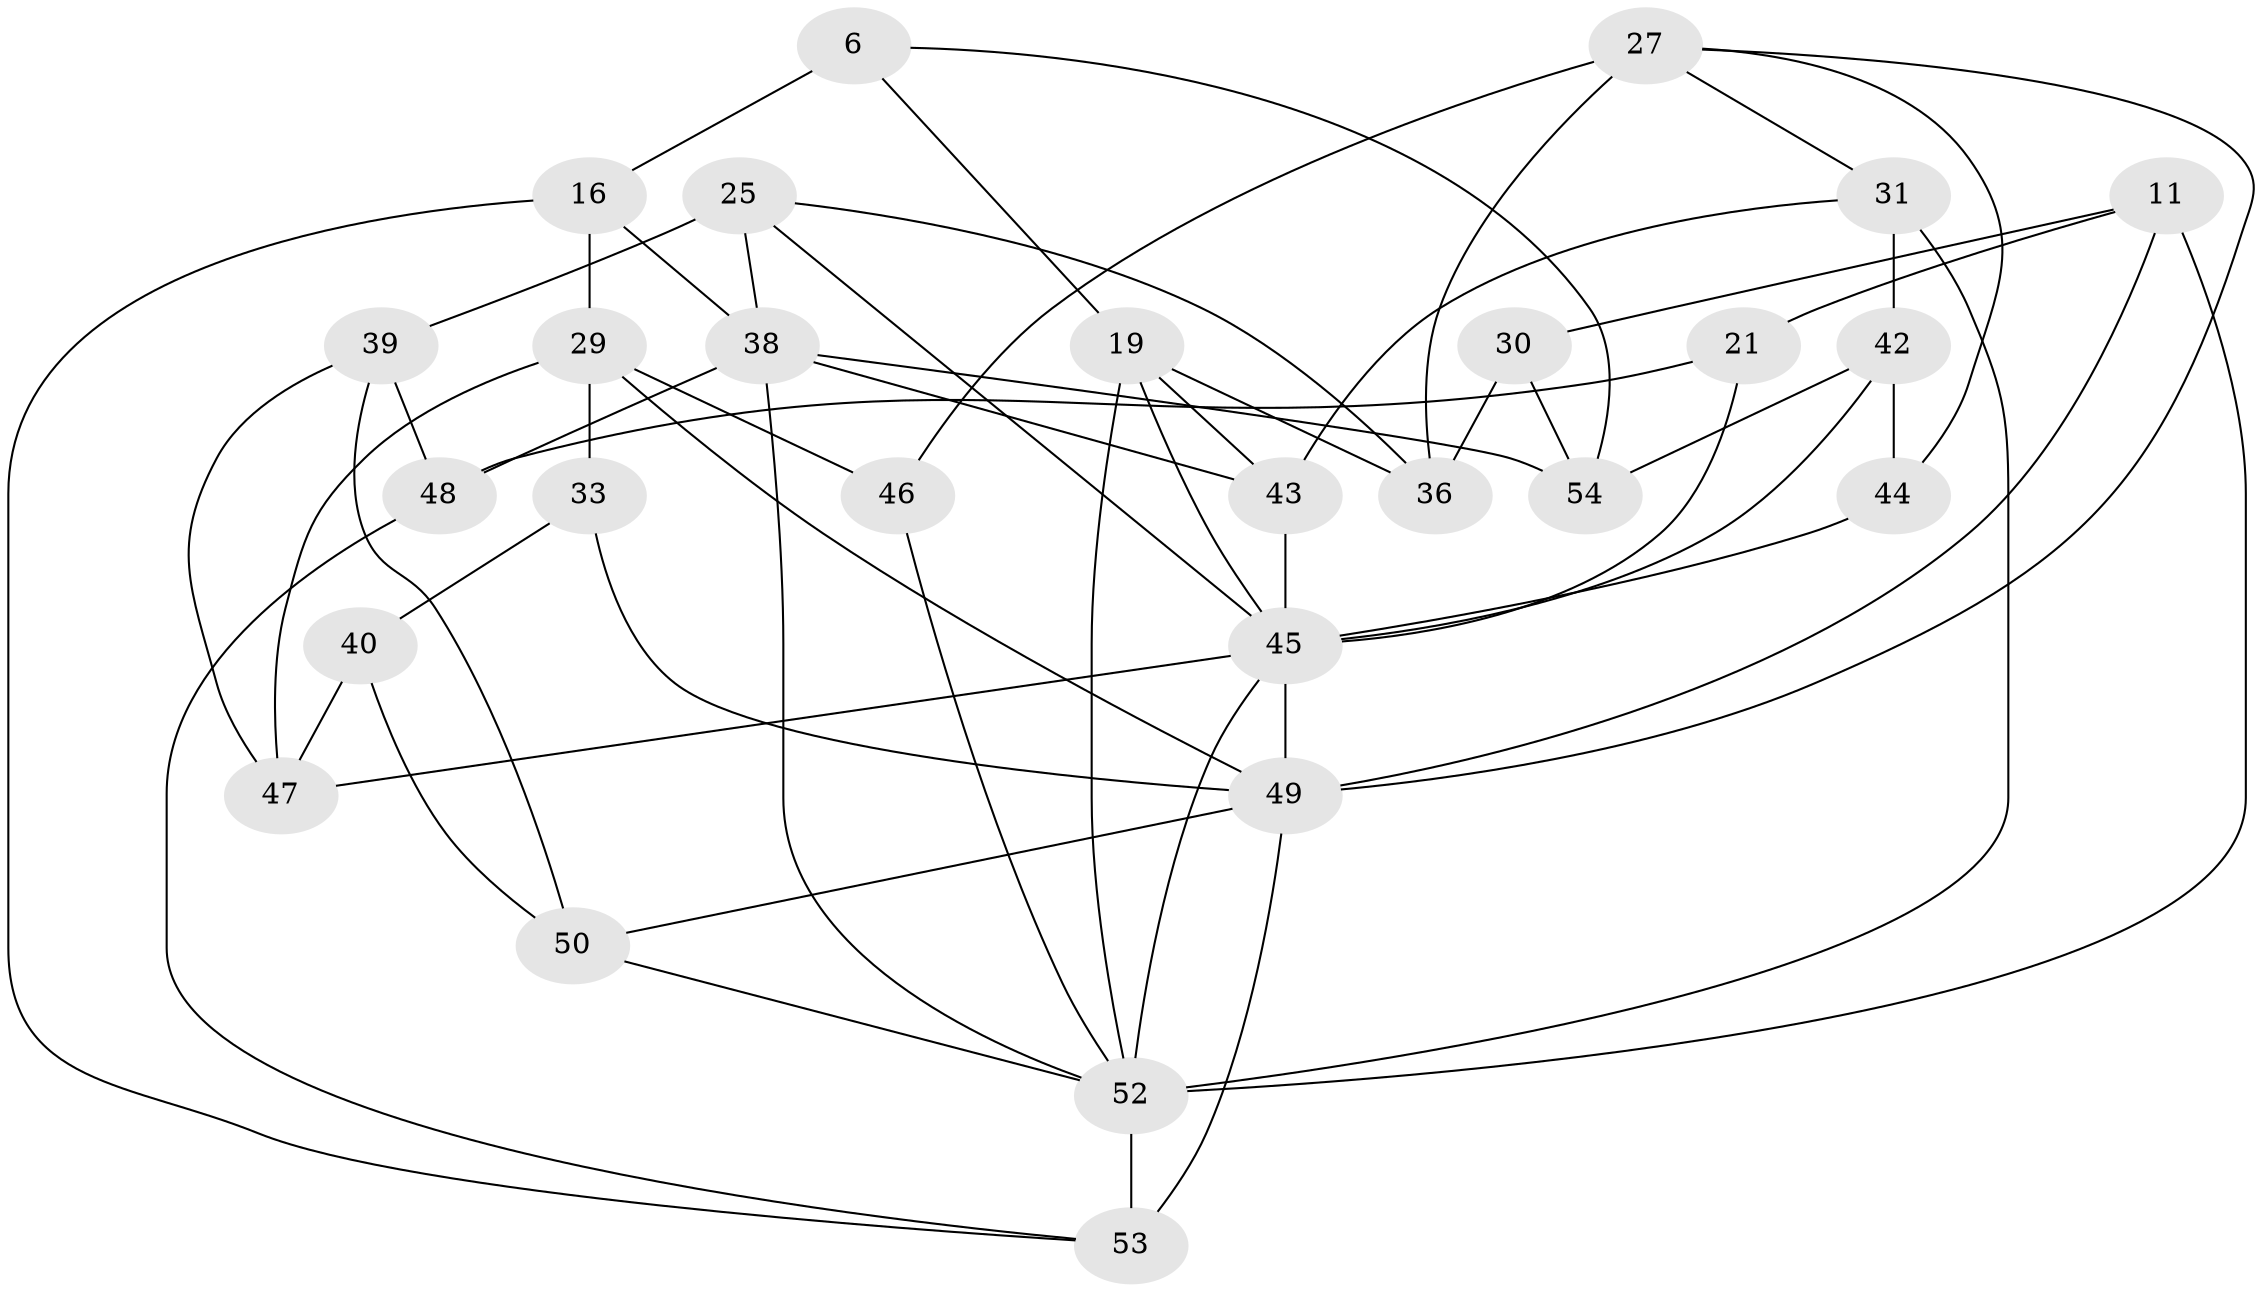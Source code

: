 // original degree distribution, {4: 1.0}
// Generated by graph-tools (version 1.1) at 2025/56/03/09/25 04:56:21]
// undirected, 27 vertices, 59 edges
graph export_dot {
graph [start="1"]
  node [color=gray90,style=filled];
  6;
  11 [super="+7"];
  16;
  19 [super="+5"];
  21 [super="+12"];
  25;
  27 [super="+3"];
  29 [super="+4"];
  30;
  31 [super="+23"];
  33;
  36;
  38 [super="+34"];
  39;
  40 [super="+22"];
  42 [super="+9"];
  43;
  44;
  45 [super="+32+35"];
  46;
  47 [super="+24"];
  48 [super="+14"];
  49 [super="+17+41"];
  50 [super="+28"];
  52 [super="+1+10+51"];
  53 [super="+20"];
  54;
  6 -- 16;
  6 -- 54;
  6 -- 19 [weight=2];
  11 -- 30 [weight=2];
  11 -- 21 [weight=2];
  11 -- 52;
  11 -- 49;
  16 -- 38;
  16 -- 53;
  16 -- 29;
  19 -- 52;
  19 -- 43;
  19 -- 36;
  19 -- 45;
  21 -- 48 [weight=2];
  21 -- 45 [weight=2];
  25 -- 39;
  25 -- 36;
  25 -- 38;
  25 -- 45;
  27 -- 46 [weight=2];
  27 -- 31;
  27 -- 44;
  27 -- 49;
  27 -- 36;
  29 -- 33;
  29 -- 49;
  29 -- 47 [weight=2];
  29 -- 46;
  30 -- 36;
  30 -- 54;
  31 -- 42 [weight=2];
  31 -- 43;
  31 -- 52 [weight=2];
  33 -- 40 [weight=2];
  33 -- 49;
  38 -- 43;
  38 -- 52 [weight=2];
  38 -- 48 [weight=2];
  38 -- 54;
  39 -- 48;
  39 -- 50;
  39 -- 47;
  40 -- 47 [weight=2];
  40 -- 50 [weight=2];
  42 -- 54;
  42 -- 44 [weight=2];
  42 -- 45;
  43 -- 45;
  44 -- 45;
  45 -- 47;
  45 -- 52 [weight=3];
  45 -- 49 [weight=3];
  46 -- 52;
  48 -- 53;
  49 -- 50 [weight=2];
  49 -- 53;
  50 -- 52;
  52 -- 53 [weight=3];
}
